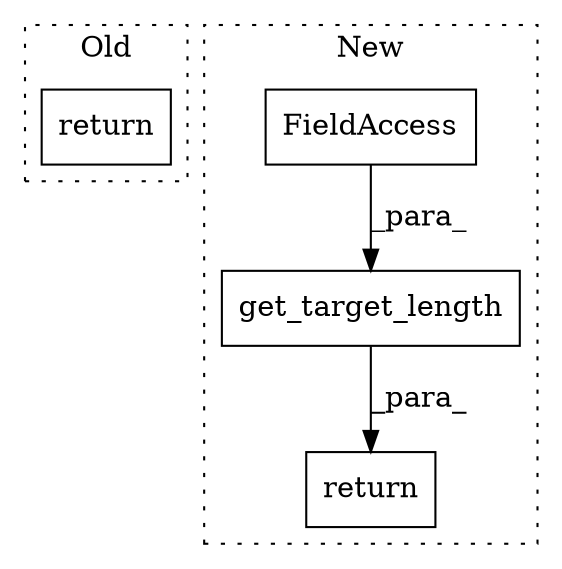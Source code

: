 digraph G {
subgraph cluster0 {
1 [label="return" a="41" s="4552" l="7" shape="box"];
label = "Old";
style="dotted";
}
subgraph cluster1 {
2 [label="get_target_length" a="32" s="4387,4429" l="18,1" shape="box"];
3 [label="FieldAccess" a="22" s="4410" l="19" shape="box"];
4 [label="return" a="41" s="4375" l="7" shape="box"];
label = "New";
style="dotted";
}
2 -> 4 [label="_para_"];
3 -> 2 [label="_para_"];
}